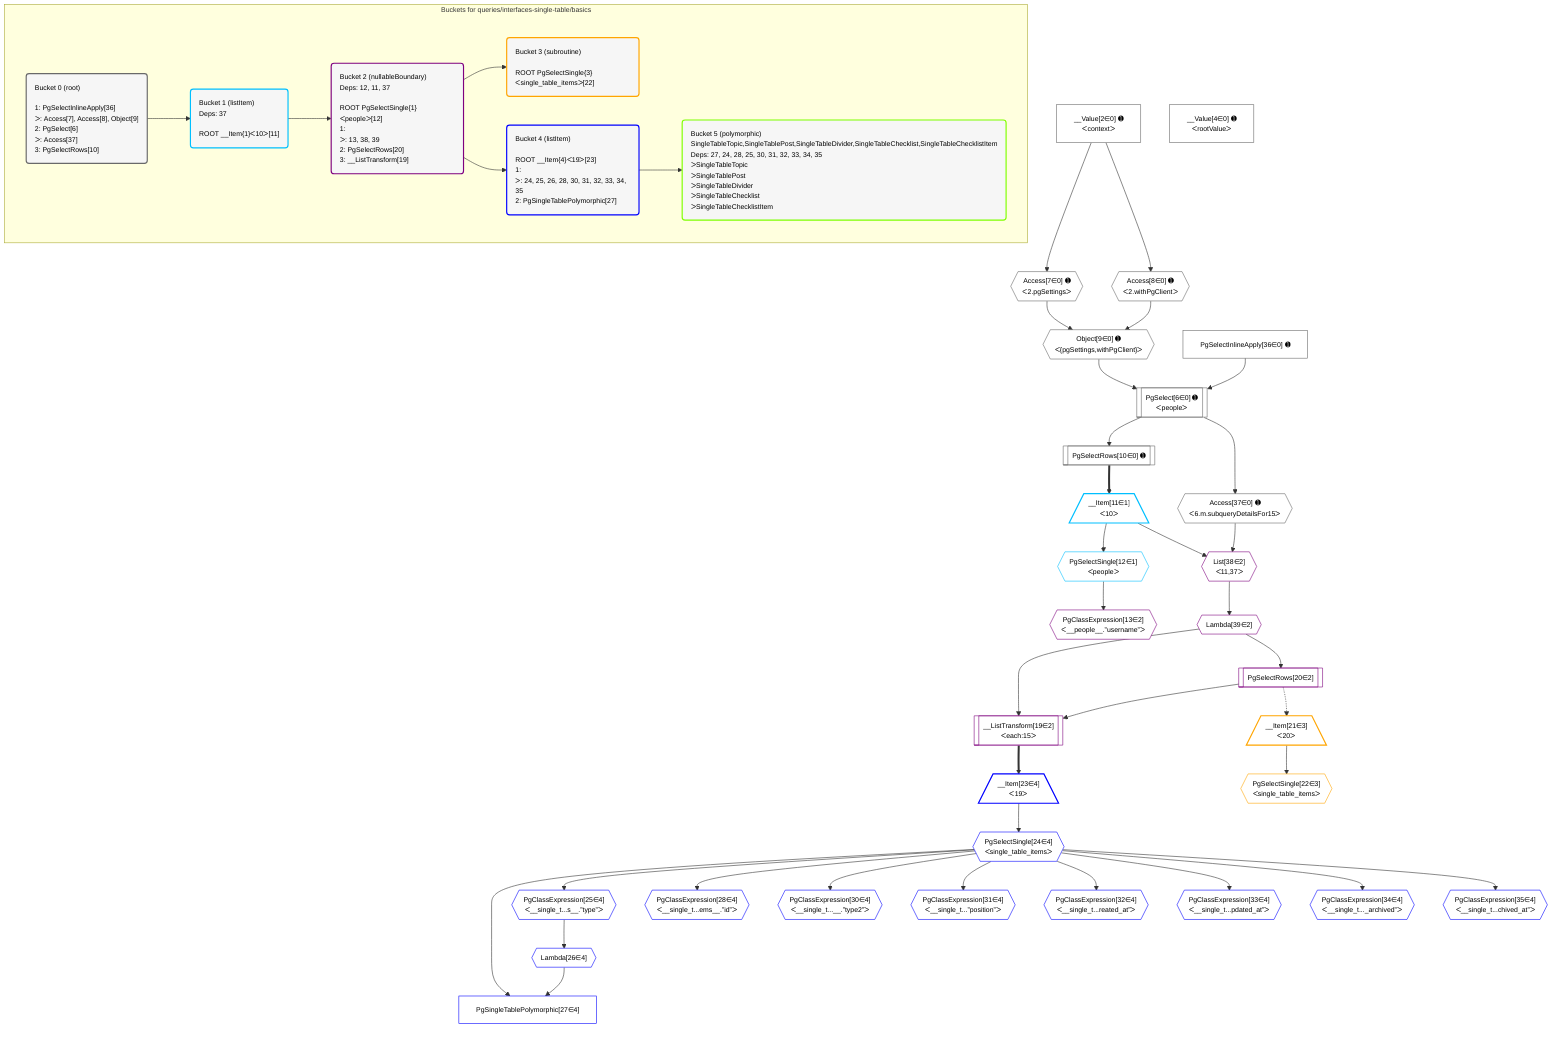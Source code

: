%%{init: {'themeVariables': { 'fontSize': '12px'}}}%%
graph TD
    classDef path fill:#eee,stroke:#000,color:#000
    classDef plan fill:#fff,stroke-width:1px,color:#000
    classDef itemplan fill:#fff,stroke-width:2px,color:#000
    classDef unbatchedplan fill:#dff,stroke-width:1px,color:#000
    classDef sideeffectplan fill:#fcc,stroke-width:2px,color:#000
    classDef bucket fill:#f6f6f6,color:#000,stroke-width:2px,text-align:left


    %% plan dependencies
    PgSelect6[["PgSelect[6∈0] ➊<br />ᐸpeopleᐳ"]]:::plan
    Object9{{"Object[9∈0] ➊<br />ᐸ{pgSettings,withPgClient}ᐳ"}}:::plan
    PgSelectInlineApply36["PgSelectInlineApply[36∈0] ➊"]:::plan
    Object9 & PgSelectInlineApply36 --> PgSelect6
    Access7{{"Access[7∈0] ➊<br />ᐸ2.pgSettingsᐳ"}}:::plan
    Access8{{"Access[8∈0] ➊<br />ᐸ2.withPgClientᐳ"}}:::plan
    Access7 & Access8 --> Object9
    __Value2["__Value[2∈0] ➊<br />ᐸcontextᐳ"]:::plan
    __Value2 --> Access7
    __Value2 --> Access8
    PgSelectRows10[["PgSelectRows[10∈0] ➊"]]:::plan
    PgSelect6 --> PgSelectRows10
    Access37{{"Access[37∈0] ➊<br />ᐸ6.m.subqueryDetailsFor15ᐳ"}}:::plan
    PgSelect6 --> Access37
    __Value4["__Value[4∈0] ➊<br />ᐸrootValueᐳ"]:::plan
    __Item11[/"__Item[11∈1]<br />ᐸ10ᐳ"\]:::itemplan
    PgSelectRows10 ==> __Item11
    PgSelectSingle12{{"PgSelectSingle[12∈1]<br />ᐸpeopleᐳ"}}:::plan
    __Item11 --> PgSelectSingle12
    __ListTransform19[["__ListTransform[19∈2]<br />ᐸeach:15ᐳ"]]:::plan
    PgSelectRows20[["PgSelectRows[20∈2]"]]:::plan
    Lambda39{{"Lambda[39∈2]"}}:::plan
    PgSelectRows20 & Lambda39 --> __ListTransform19
    List38{{"List[38∈2]<br />ᐸ11,37ᐳ"}}:::plan
    __Item11 & Access37 --> List38
    PgClassExpression13{{"PgClassExpression[13∈2]<br />ᐸ__people__.”username”ᐳ"}}:::plan
    PgSelectSingle12 --> PgClassExpression13
    Lambda39 --> PgSelectRows20
    List38 --> Lambda39
    __Item21[/"__Item[21∈3]<br />ᐸ20ᐳ"\]:::itemplan
    PgSelectRows20 -.-> __Item21
    PgSelectSingle22{{"PgSelectSingle[22∈3]<br />ᐸsingle_table_itemsᐳ"}}:::plan
    __Item21 --> PgSelectSingle22
    PgSingleTablePolymorphic27["PgSingleTablePolymorphic[27∈4]"]:::plan
    Lambda26{{"Lambda[26∈4]"}}:::plan
    PgSelectSingle24{{"PgSelectSingle[24∈4]<br />ᐸsingle_table_itemsᐳ"}}:::plan
    Lambda26 & PgSelectSingle24 --> PgSingleTablePolymorphic27
    __Item23[/"__Item[23∈4]<br />ᐸ19ᐳ"\]:::itemplan
    __ListTransform19 ==> __Item23
    __Item23 --> PgSelectSingle24
    PgClassExpression25{{"PgClassExpression[25∈4]<br />ᐸ__single_t...s__.”type”ᐳ"}}:::plan
    PgSelectSingle24 --> PgClassExpression25
    PgClassExpression25 --> Lambda26
    PgClassExpression28{{"PgClassExpression[28∈4]<br />ᐸ__single_t...ems__.”id”ᐳ"}}:::plan
    PgSelectSingle24 --> PgClassExpression28
    PgClassExpression30{{"PgClassExpression[30∈4]<br />ᐸ__single_t...__.”type2”ᐳ"}}:::plan
    PgSelectSingle24 --> PgClassExpression30
    PgClassExpression31{{"PgClassExpression[31∈4]<br />ᐸ__single_t...”position”ᐳ"}}:::plan
    PgSelectSingle24 --> PgClassExpression31
    PgClassExpression32{{"PgClassExpression[32∈4]<br />ᐸ__single_t...reated_at”ᐳ"}}:::plan
    PgSelectSingle24 --> PgClassExpression32
    PgClassExpression33{{"PgClassExpression[33∈4]<br />ᐸ__single_t...pdated_at”ᐳ"}}:::plan
    PgSelectSingle24 --> PgClassExpression33
    PgClassExpression34{{"PgClassExpression[34∈4]<br />ᐸ__single_t..._archived”ᐳ"}}:::plan
    PgSelectSingle24 --> PgClassExpression34
    PgClassExpression35{{"PgClassExpression[35∈4]<br />ᐸ__single_t...chived_at”ᐳ"}}:::plan
    PgSelectSingle24 --> PgClassExpression35

    %% define steps

    subgraph "Buckets for queries/interfaces-single-table/basics"
    Bucket0("Bucket 0 (root)<br /><br />1: PgSelectInlineApply[36]<br />ᐳ: Access[7], Access[8], Object[9]<br />2: PgSelect[6]<br />ᐳ: Access[37]<br />3: PgSelectRows[10]"):::bucket
    classDef bucket0 stroke:#696969
    class Bucket0,__Value2,__Value4,PgSelect6,Access7,Access8,Object9,PgSelectRows10,PgSelectInlineApply36,Access37 bucket0
    Bucket1("Bucket 1 (listItem)<br />Deps: 37<br /><br />ROOT __Item{1}ᐸ10ᐳ[11]"):::bucket
    classDef bucket1 stroke:#00bfff
    class Bucket1,__Item11,PgSelectSingle12 bucket1
    Bucket2("Bucket 2 (nullableBoundary)<br />Deps: 12, 11, 37<br /><br />ROOT PgSelectSingle{1}ᐸpeopleᐳ[12]<br />1: <br />ᐳ: 13, 38, 39<br />2: PgSelectRows[20]<br />3: __ListTransform[19]"):::bucket
    classDef bucket2 stroke:#7f007f
    class Bucket2,PgClassExpression13,__ListTransform19,PgSelectRows20,List38,Lambda39 bucket2
    Bucket3("Bucket 3 (subroutine)<br /><br />ROOT PgSelectSingle{3}ᐸsingle_table_itemsᐳ[22]"):::bucket
    classDef bucket3 stroke:#ffa500
    class Bucket3,__Item21,PgSelectSingle22 bucket3
    Bucket4("Bucket 4 (listItem)<br /><br />ROOT __Item{4}ᐸ19ᐳ[23]<br />1: <br />ᐳ: 24, 25, 26, 28, 30, 31, 32, 33, 34, 35<br />2: PgSingleTablePolymorphic[27]"):::bucket
    classDef bucket4 stroke:#0000ff
    class Bucket4,__Item23,PgSelectSingle24,PgClassExpression25,Lambda26,PgSingleTablePolymorphic27,PgClassExpression28,PgClassExpression30,PgClassExpression31,PgClassExpression32,PgClassExpression33,PgClassExpression34,PgClassExpression35 bucket4
    Bucket5("Bucket 5 (polymorphic)<br />SingleTableTopic,SingleTablePost,SingleTableDivider,SingleTableChecklist,SingleTableChecklistItem<br />Deps: 27, 24, 28, 25, 30, 31, 32, 33, 34, 35<br />ᐳSingleTableTopic<br />ᐳSingleTablePost<br />ᐳSingleTableDivider<br />ᐳSingleTableChecklist<br />ᐳSingleTableChecklistItem"):::bucket
    classDef bucket5 stroke:#7fff00
    class Bucket5 bucket5
    Bucket0 --> Bucket1
    Bucket1 --> Bucket2
    Bucket2 --> Bucket3 & Bucket4
    Bucket4 --> Bucket5
    end